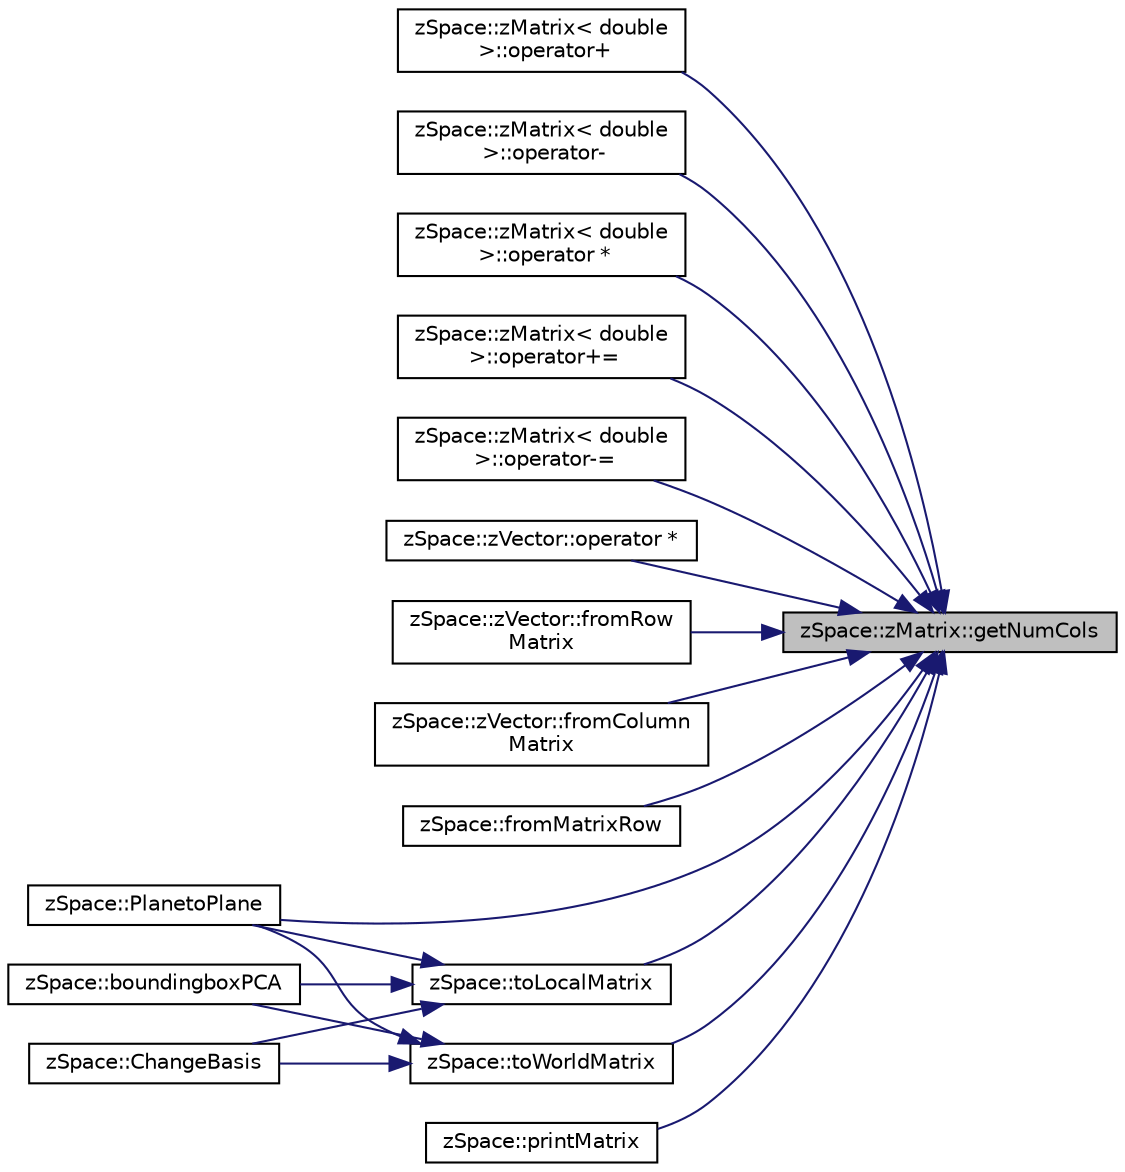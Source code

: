 digraph "zSpace::zMatrix::getNumCols"
{
 // LATEX_PDF_SIZE
  edge [fontname="Helvetica",fontsize="10",labelfontname="Helvetica",labelfontsize="10"];
  node [fontname="Helvetica",fontsize="10",shape=record];
  rankdir="RL";
  Node27 [label="zSpace::zMatrix::getNumCols",height=0.2,width=0.4,color="black", fillcolor="grey75", style="filled", fontcolor="black",tooltip="This method gets the number of columns in the matrix."];
  Node27 -> Node28 [dir="back",color="midnightblue",fontsize="10",style="solid",fontname="Helvetica"];
  Node28 [label="zSpace::zMatrix\< double\l \>::operator+",height=0.2,width=0.4,color="black", fillcolor="white", style="filled",URL="$classz_space_1_1z_matrix.html#a26441ad72e77c2954829e24a78f8df82",tooltip="This operator is used for matrix addition."];
  Node27 -> Node29 [dir="back",color="midnightblue",fontsize="10",style="solid",fontname="Helvetica"];
  Node29 [label="zSpace::zMatrix\< double\l \>::operator-",height=0.2,width=0.4,color="black", fillcolor="white", style="filled",URL="$classz_space_1_1z_matrix.html#afaa326b6909e926cb4848ba78654e973",tooltip="This operator is used for matrix subtraction."];
  Node27 -> Node30 [dir="back",color="midnightblue",fontsize="10",style="solid",fontname="Helvetica"];
  Node30 [label="zSpace::zMatrix\< double\l \>::operator *",height=0.2,width=0.4,color="black", fillcolor="white", style="filled",URL="$classz_space_1_1z_matrix.html#a503d6fabe4d98eae11cd388f576071da",tooltip="This operator is used for matrix multiplication."];
  Node27 -> Node31 [dir="back",color="midnightblue",fontsize="10",style="solid",fontname="Helvetica"];
  Node31 [label="zSpace::zMatrix\< double\l \>::operator+=",height=0.2,width=0.4,color="black", fillcolor="white", style="filled",URL="$classz_space_1_1z_matrix.html#af1ce91b548b450da6a2573280694fc69",tooltip="This operator is used for matrix addition and assigment of the result to the current matrix."];
  Node27 -> Node32 [dir="back",color="midnightblue",fontsize="10",style="solid",fontname="Helvetica"];
  Node32 [label="zSpace::zMatrix\< double\l \>::operator-=",height=0.2,width=0.4,color="black", fillcolor="white", style="filled",URL="$classz_space_1_1z_matrix.html#afcbeb89e1fec61a8ae71c921fb5c1be7",tooltip="This operator is used for matrix subtraction and assigment of the result to the current matrix."];
  Node27 -> Node33 [dir="back",color="midnightblue",fontsize="10",style="solid",fontname="Helvetica"];
  Node33 [label="zSpace::zVector::operator *",height=0.2,width=0.4,color="black", fillcolor="white", style="filled",URL="$classz_space_1_1z_vector.html#ab888e10ed41b5177db21f4242bd7743d",tooltip="This operator is used for 4x4 / 3X3 matrix muliplication of a vector."];
  Node27 -> Node34 [dir="back",color="midnightblue",fontsize="10",style="solid",fontname="Helvetica"];
  Node34 [label="zSpace::zVector::fromRow\lMatrix",height=0.2,width=0.4,color="black", fillcolor="white", style="filled",URL="$classz_space_1_1z_vector.html#a10c955506bd52a5a845e58f680632b50",tooltip="This method returns the vector from the input row matrix."];
  Node27 -> Node35 [dir="back",color="midnightblue",fontsize="10",style="solid",fontname="Helvetica"];
  Node35 [label="zSpace::zVector::fromColumn\lMatrix",height=0.2,width=0.4,color="black", fillcolor="white", style="filled",URL="$classz_space_1_1z_vector.html#a12b8d25bfa4d24a70e24faeb5114931e",tooltip="This method returns the vector from the input column matrix."];
  Node27 -> Node36 [dir="back",color="midnightblue",fontsize="10",style="solid",fontname="Helvetica"];
  Node36 [label="zSpace::fromMatrixRow",height=0.2,width=0.4,color="black", fillcolor="white", style="filled",URL="$group__z_vector_matrix_utilities.html#ga8a6437d21ef1d59766c0660d2837b84f",tooltip="This method a zVector from the input matrix row."];
  Node27 -> Node37 [dir="back",color="midnightblue",fontsize="10",style="solid",fontname="Helvetica"];
  Node37 [label="zSpace::toWorldMatrix",height=0.2,width=0.4,color="black", fillcolor="white", style="filled",URL="$group__z_vector_matrix_utilities.html#gae38960f4001de62196fbdacc7c8be53e",tooltip="This method computes the tranformation to the world space of the input 4x4 matrix."];
  Node37 -> Node38 [dir="back",color="midnightblue",fontsize="10",style="solid",fontname="Helvetica"];
  Node38 [label="zSpace::PlanetoPlane",height=0.2,width=0.4,color="black", fillcolor="white", style="filled",URL="$group__z_vector_matrix_utilities.html#ga5ca0bb8666f0cb1b43fc6de191f3cfaa",tooltip="This method computes the tranformation from one 4X4 matrix to another."];
  Node37 -> Node39 [dir="back",color="midnightblue",fontsize="10",style="solid",fontname="Helvetica"];
  Node39 [label="zSpace::ChangeBasis",height=0.2,width=0.4,color="black", fillcolor="white", style="filled",URL="$group__z_vector_matrix_utilities.html#ga60aec2272693d052ec4cf78de73b4572",tooltip="This method computes the tranformation to change the baseis from one 4X4 matrix to another."];
  Node37 -> Node40 [dir="back",color="midnightblue",fontsize="10",style="solid",fontname="Helvetica"];
  Node40 [label="zSpace::boundingboxPCA",height=0.2,width=0.4,color="black", fillcolor="white", style="filled",URL="$group__z_vector_matrix_utilities.html#gae2aefe021083b57bd53dd24d34704dbf",tooltip="This method computes the bounding box for the given points using PCA."];
  Node27 -> Node41 [dir="back",color="midnightblue",fontsize="10",style="solid",fontname="Helvetica"];
  Node41 [label="zSpace::toLocalMatrix",height=0.2,width=0.4,color="black", fillcolor="white", style="filled",URL="$group__z_vector_matrix_utilities.html#ga512c22d67a286a9d266a30c4944ce5e9",tooltip="This method computes the tranformation to the local space of the input 4x4 matrix."];
  Node41 -> Node38 [dir="back",color="midnightblue",fontsize="10",style="solid",fontname="Helvetica"];
  Node41 -> Node39 [dir="back",color="midnightblue",fontsize="10",style="solid",fontname="Helvetica"];
  Node41 -> Node40 [dir="back",color="midnightblue",fontsize="10",style="solid",fontname="Helvetica"];
  Node27 -> Node38 [dir="back",color="midnightblue",fontsize="10",style="solid",fontname="Helvetica"];
  Node27 -> Node42 [dir="back",color="midnightblue",fontsize="10",style="solid",fontname="Helvetica"];
  Node42 [label="zSpace::printMatrix",height=0.2,width=0.4,color="black", fillcolor="white", style="filled",URL="$group__z_print_utilities.html#ga39c1cea9e659a5977a50288ddc9e399b",tooltip="This methods prints the zMatrix values to the console."];
}
